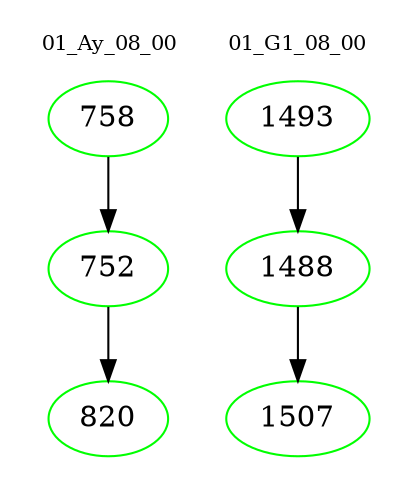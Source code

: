 digraph{
subgraph cluster_0 {
color = white
label = "01_Ay_08_00";
fontsize=10;
T0_758 [label="758", color="green"]
T0_758 -> T0_752 [color="black"]
T0_752 [label="752", color="green"]
T0_752 -> T0_820 [color="black"]
T0_820 [label="820", color="green"]
}
subgraph cluster_1 {
color = white
label = "01_G1_08_00";
fontsize=10;
T1_1493 [label="1493", color="green"]
T1_1493 -> T1_1488 [color="black"]
T1_1488 [label="1488", color="green"]
T1_1488 -> T1_1507 [color="black"]
T1_1507 [label="1507", color="green"]
}
}
